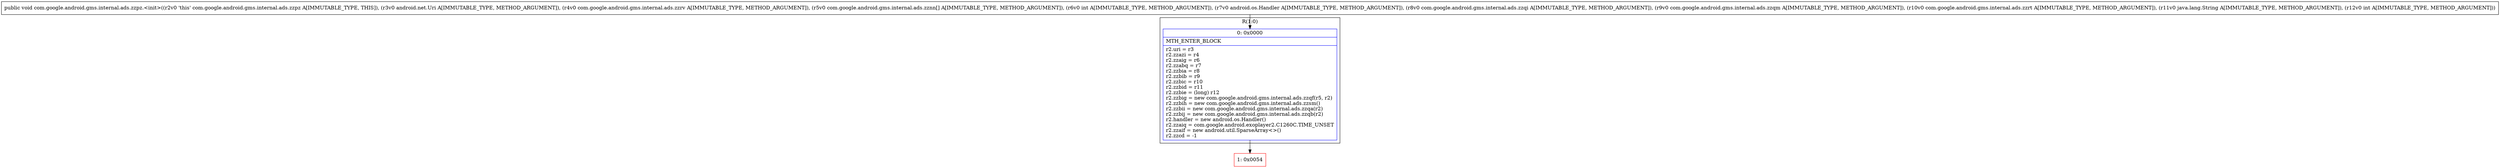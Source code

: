 digraph "CFG forcom.google.android.gms.internal.ads.zzpz.\<init\>(Landroid\/net\/Uri;Lcom\/google\/android\/gms\/internal\/ads\/zzrv;[Lcom\/google\/android\/gms\/internal\/ads\/zznn;ILandroid\/os\/Handler;Lcom\/google\/android\/gms\/internal\/ads\/zzqi;Lcom\/google\/android\/gms\/internal\/ads\/zzqm;Lcom\/google\/android\/gms\/internal\/ads\/zzrt;Ljava\/lang\/String;I)V" {
subgraph cluster_Region_443828163 {
label = "R(1:0)";
node [shape=record,color=blue];
Node_0 [shape=record,label="{0\:\ 0x0000|MTH_ENTER_BLOCK\l|r2.uri = r3\lr2.zzazi = r4\lr2.zzaig = r6\lr2.zzabq = r7\lr2.zzbia = r8\lr2.zzbib = r9\lr2.zzbic = r10\lr2.zzbid = r11\lr2.zzbie = (long) r12\lr2.zzbig = new com.google.android.gms.internal.ads.zzqf(r5, r2)\lr2.zzbih = new com.google.android.gms.internal.ads.zzsm()\lr2.zzbii = new com.google.android.gms.internal.ads.zzqa(r2)\lr2.zzbij = new com.google.android.gms.internal.ads.zzqb(r2)\lr2.handler = new android.os.Handler()\lr2.zzaiq = com.google.android.exoplayer2.C1260C.TIME_UNSET\lr2.zzaif = new android.util.SparseArray\<\>()\lr2.zzcd = \-1\l}"];
}
Node_1 [shape=record,color=red,label="{1\:\ 0x0054}"];
MethodNode[shape=record,label="{public void com.google.android.gms.internal.ads.zzpz.\<init\>((r2v0 'this' com.google.android.gms.internal.ads.zzpz A[IMMUTABLE_TYPE, THIS]), (r3v0 android.net.Uri A[IMMUTABLE_TYPE, METHOD_ARGUMENT]), (r4v0 com.google.android.gms.internal.ads.zzrv A[IMMUTABLE_TYPE, METHOD_ARGUMENT]), (r5v0 com.google.android.gms.internal.ads.zznn[] A[IMMUTABLE_TYPE, METHOD_ARGUMENT]), (r6v0 int A[IMMUTABLE_TYPE, METHOD_ARGUMENT]), (r7v0 android.os.Handler A[IMMUTABLE_TYPE, METHOD_ARGUMENT]), (r8v0 com.google.android.gms.internal.ads.zzqi A[IMMUTABLE_TYPE, METHOD_ARGUMENT]), (r9v0 com.google.android.gms.internal.ads.zzqm A[IMMUTABLE_TYPE, METHOD_ARGUMENT]), (r10v0 com.google.android.gms.internal.ads.zzrt A[IMMUTABLE_TYPE, METHOD_ARGUMENT]), (r11v0 java.lang.String A[IMMUTABLE_TYPE, METHOD_ARGUMENT]), (r12v0 int A[IMMUTABLE_TYPE, METHOD_ARGUMENT])) }"];
MethodNode -> Node_0;
Node_0 -> Node_1;
}

